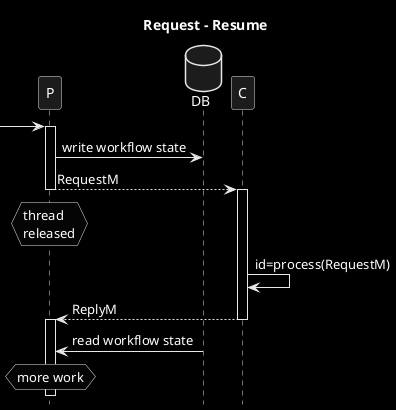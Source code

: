 @startuml
title Request - Resume
hide footbox
skinparam monochrome reverse
database DB order 9
participant C order 10

->P
activate P
P->DB: write workflow state
P-->C: RequestM
deactivate P
hnote over P: thread\nreleased
activate C
C->C: id=process(RequestM)
C-->P: ReplyM
deactivate C
activate P
P<-DB: read workflow state
hnote over P: more work
@enduml
? how to connect reply with request
? what instance of P receives the ReplyM
? "reply" or "event" from C